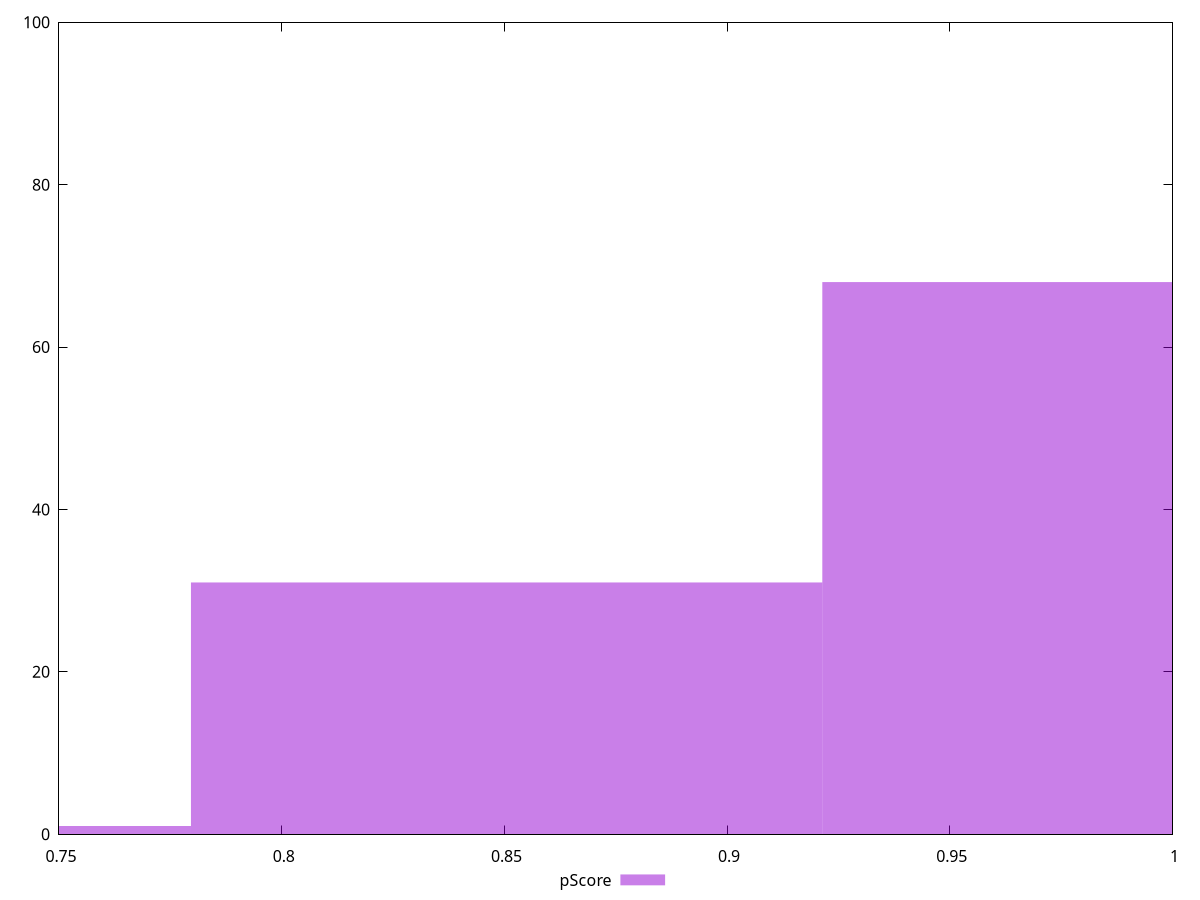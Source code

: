 reset

$pScore <<EOF
0.9922512931368273 68
0.7087509236691624 1
0.8505011084029948 31
EOF

set key outside below
set boxwidth 0.14175018473383247
set xrange [0.75:1]
set yrange [0:100]
set trange [0:100]
set style fill transparent solid 0.5 noborder
set terminal svg size 640, 490 enhanced background rgb 'white'
set output "report/report_00029_2021-02-24T13-36-40.390Z/unminified-javascript/samples/agenda/pScore/histogram.svg"

plot $pScore title "pScore" with boxes

reset

